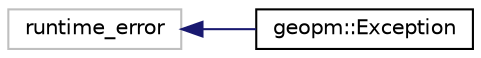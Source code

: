 digraph "Graphical Class Hierarchy"
{
  edge [fontname="Helvetica",fontsize="10",labelfontname="Helvetica",labelfontsize="10"];
  node [fontname="Helvetica",fontsize="10",shape=record];
  rankdir="LR";
  Node4 [label="runtime_error",height=0.2,width=0.4,color="grey75", fillcolor="white", style="filled"];
  Node4 -> Node0 [dir="back",color="midnightblue",fontsize="10",style="solid",fontname="Helvetica"];
  Node0 [label="geopm::Exception",height=0.2,width=0.4,color="black", fillcolor="white", style="filled",URL="$classgeopm_1_1_exception.html",tooltip="Class for all GEOPM-specific exceptions. "];
}
